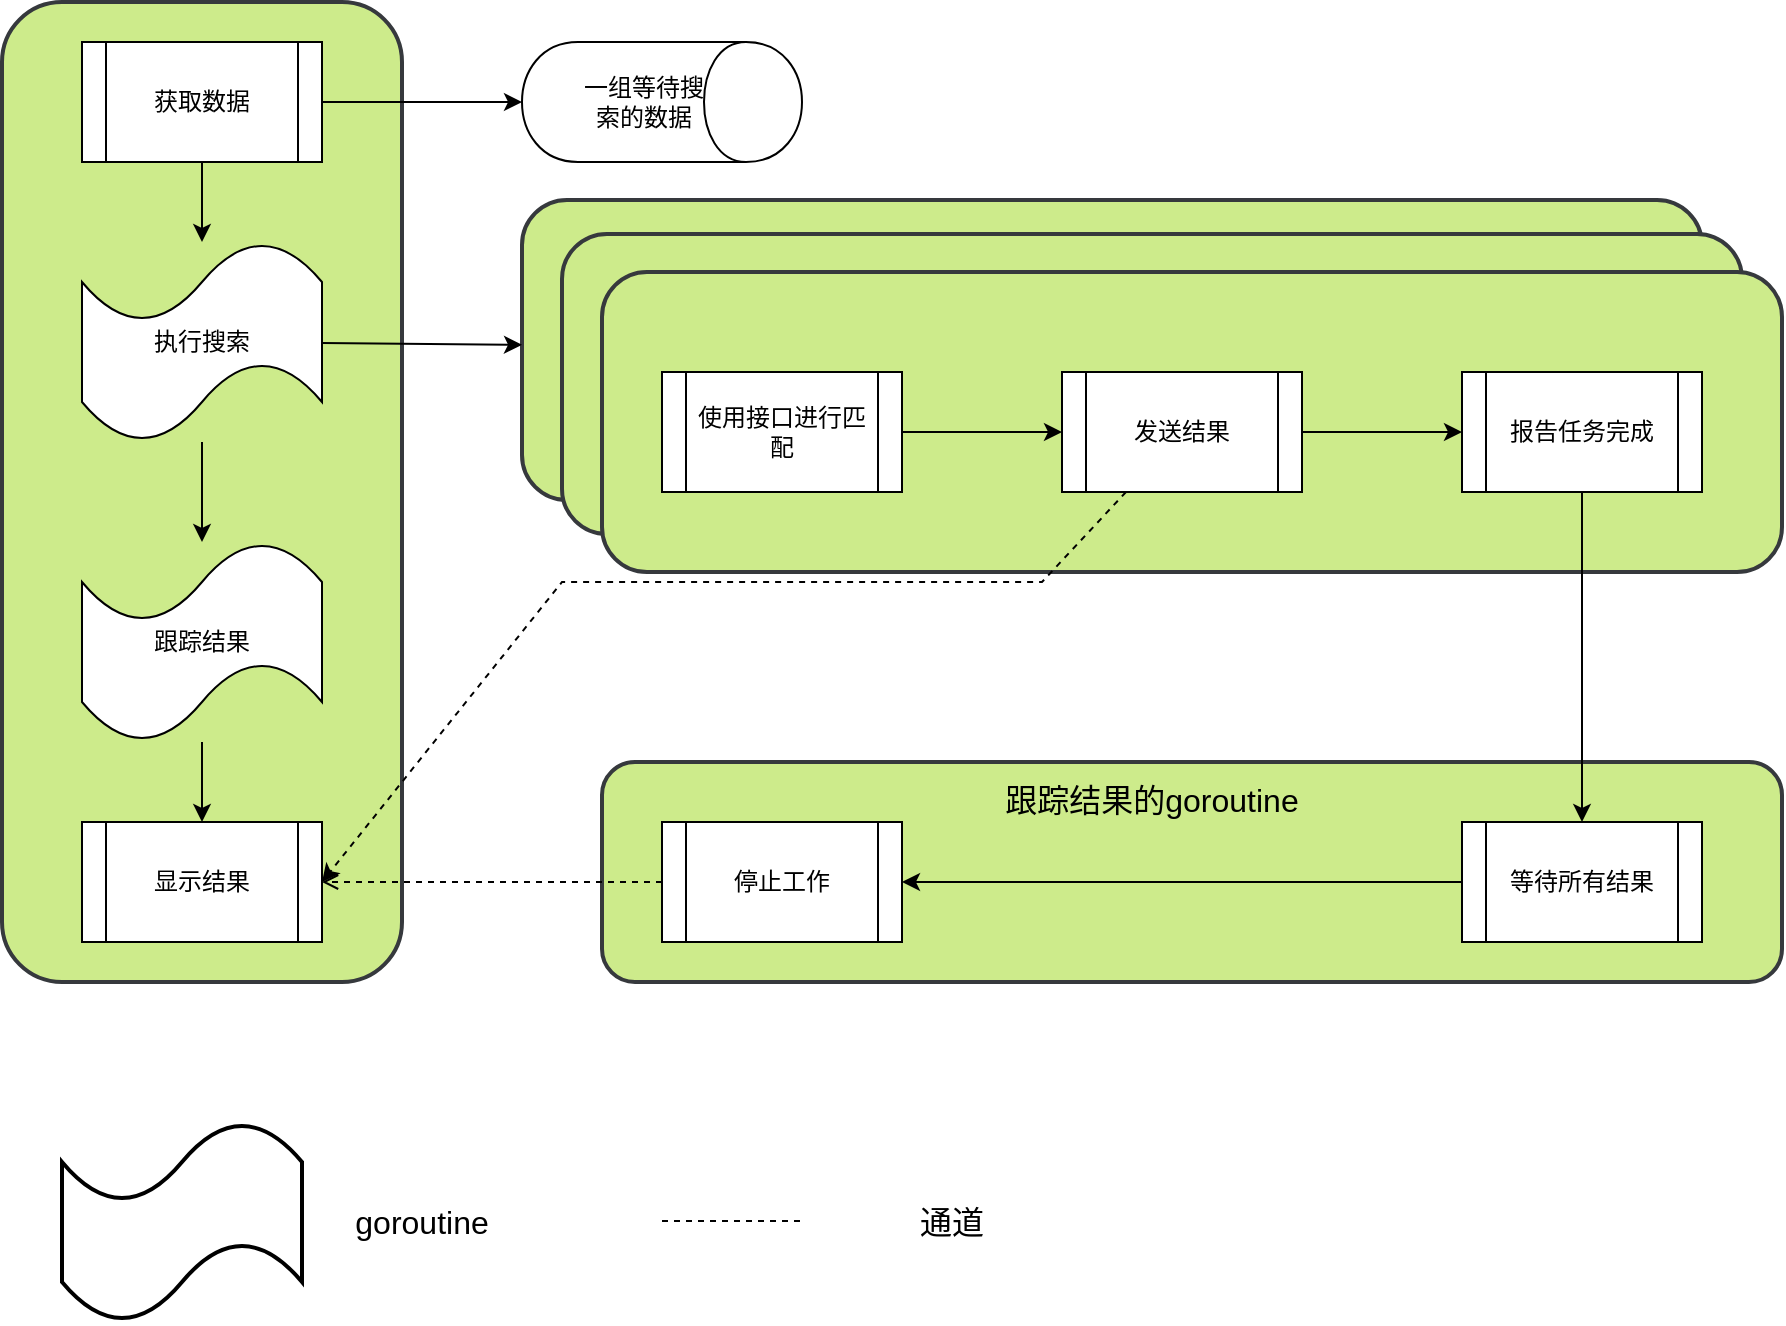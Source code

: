<mxfile version="14.6.13" type="device"><diagram id="-4r-WiW7WUi90w1hA0ic" name="第 1 页"><mxGraphModel dx="1298" dy="892" grid="1" gridSize="10" guides="1" tooltips="1" connect="1" arrows="1" fold="1" page="1" pageScale="1" pageWidth="827" pageHeight="1169" math="0" shadow="0"><root><mxCell id="0"/><mxCell id="1" parent="0"/><mxCell id="aQr9kIrGI8TH691ns-Z4-48" value="" style="rounded=1;whiteSpace=wrap;html=1;strokeWidth=2;fillWeight=4;hachureGap=8;hachureAngle=45;sketch=0;fillColor=#cdeb8b;strokeColor=#36393d;" vertex="1" parent="1"><mxGeometry x="340" y="229" width="590" height="150" as="geometry"/></mxCell><mxCell id="aQr9kIrGI8TH691ns-Z4-47" value="" style="rounded=1;whiteSpace=wrap;html=1;strokeWidth=2;fillWeight=4;hachureGap=8;hachureAngle=45;sketch=0;fillColor=#cdeb8b;strokeColor=#36393d;" vertex="1" parent="1"><mxGeometry x="360" y="246" width="590" height="150" as="geometry"/></mxCell><mxCell id="aQr9kIrGI8TH691ns-Z4-45" value="" style="rounded=1;whiteSpace=wrap;html=1;strokeWidth=2;fillWeight=4;hachureGap=8;hachureAngle=45;sketch=0;fillColor=#cdeb8b;strokeColor=#36393d;" vertex="1" parent="1"><mxGeometry x="380" y="265" width="590" height="150" as="geometry"/></mxCell><mxCell id="aQr9kIrGI8TH691ns-Z4-43" value="" style="rounded=1;whiteSpace=wrap;html=1;strokeWidth=2;fillWeight=4;hachureGap=8;hachureAngle=45;sketch=0;fillColor=#cdeb8b;strokeColor=#36393d;" vertex="1" parent="1"><mxGeometry x="380" y="510" width="590" height="110" as="geometry"/></mxCell><mxCell id="aQr9kIrGI8TH691ns-Z4-18" value="" style="rounded=1;whiteSpace=wrap;html=1;strokeColor=#36393d;sketch=0;strokeWidth=2;fillColor=#cdeb8b;fillWeight=4;hachureGap=8;hachureAngle=45;" vertex="1" parent="1"><mxGeometry x="80" y="130" width="200" height="490" as="geometry"/></mxCell><mxCell id="aQr9kIrGI8TH691ns-Z4-7" value="" style="edgeStyle=orthogonalEdgeStyle;rounded=0;orthogonalLoop=1;jettySize=auto;html=1;" edge="1" parent="1" source="aQr9kIrGI8TH691ns-Z4-1" target="aQr9kIrGI8TH691ns-Z4-2"><mxGeometry relative="1" as="geometry"/></mxCell><mxCell id="aQr9kIrGI8TH691ns-Z4-20" value="" style="edgeStyle=orthogonalEdgeStyle;rounded=0;orthogonalLoop=1;jettySize=auto;html=1;" edge="1" parent="1" source="aQr9kIrGI8TH691ns-Z4-1" target="aQr9kIrGI8TH691ns-Z4-19"><mxGeometry relative="1" as="geometry"/></mxCell><mxCell id="aQr9kIrGI8TH691ns-Z4-1" value="获取数据" style="shape=process;whiteSpace=wrap;html=1;backgroundOutline=1;" vertex="1" parent="1"><mxGeometry x="120" y="150" width="120" height="60" as="geometry"/></mxCell><mxCell id="aQr9kIrGI8TH691ns-Z4-8" value="" style="edgeStyle=orthogonalEdgeStyle;rounded=0;orthogonalLoop=1;jettySize=auto;html=1;" edge="1" parent="1" source="aQr9kIrGI8TH691ns-Z4-2" target="aQr9kIrGI8TH691ns-Z4-3"><mxGeometry relative="1" as="geometry"/></mxCell><mxCell id="aQr9kIrGI8TH691ns-Z4-49" value="" style="edgeStyle=none;rounded=0;orthogonalLoop=1;jettySize=auto;html=1;" edge="1" parent="1" source="aQr9kIrGI8TH691ns-Z4-2" target="aQr9kIrGI8TH691ns-Z4-48"><mxGeometry relative="1" as="geometry"><mxPoint x="341" y="295" as="targetPoint"/></mxGeometry></mxCell><mxCell id="aQr9kIrGI8TH691ns-Z4-2" value="执行搜索" style="shape=tape;whiteSpace=wrap;html=1;" vertex="1" parent="1"><mxGeometry x="120" y="250" width="120" height="100" as="geometry"/></mxCell><mxCell id="aQr9kIrGI8TH691ns-Z4-11" value="" style="edgeStyle=orthogonalEdgeStyle;rounded=0;orthogonalLoop=1;jettySize=auto;html=1;" edge="1" parent="1" source="aQr9kIrGI8TH691ns-Z4-3" target="aQr9kIrGI8TH691ns-Z4-4"><mxGeometry relative="1" as="geometry"/></mxCell><mxCell id="aQr9kIrGI8TH691ns-Z4-3" value="跟踪结果" style="shape=tape;whiteSpace=wrap;html=1;" vertex="1" parent="1"><mxGeometry x="120" y="400" width="120" height="100" as="geometry"/></mxCell><mxCell id="aQr9kIrGI8TH691ns-Z4-4" value="显示结果" style="shape=process;whiteSpace=wrap;html=1;backgroundOutline=1;" vertex="1" parent="1"><mxGeometry x="120" y="540" width="120" height="60" as="geometry"/></mxCell><mxCell id="aQr9kIrGI8TH691ns-Z4-19" value="一组等待搜&lt;br&gt;索的数据" style="shape=cylinder;whiteSpace=wrap;html=1;boundedLbl=1;backgroundOutline=1;direction=south;" vertex="1" parent="1"><mxGeometry x="340" y="150" width="140" height="60" as="geometry"/></mxCell><mxCell id="aQr9kIrGI8TH691ns-Z4-29" value="" style="edgeStyle=orthogonalEdgeStyle;rounded=0;orthogonalLoop=1;jettySize=auto;html=1;" edge="1" parent="1" source="aQr9kIrGI8TH691ns-Z4-27" target="aQr9kIrGI8TH691ns-Z4-28"><mxGeometry relative="1" as="geometry"/></mxCell><mxCell id="aQr9kIrGI8TH691ns-Z4-27" value="使用接口进行匹配" style="shape=process;whiteSpace=wrap;html=1;backgroundOutline=1;" vertex="1" parent="1"><mxGeometry x="410" y="315" width="120" height="60" as="geometry"/></mxCell><mxCell id="aQr9kIrGI8TH691ns-Z4-31" value="" style="edgeStyle=orthogonalEdgeStyle;rounded=0;orthogonalLoop=1;jettySize=auto;html=1;" edge="1" parent="1" source="aQr9kIrGI8TH691ns-Z4-28" target="aQr9kIrGI8TH691ns-Z4-30"><mxGeometry relative="1" as="geometry"/></mxCell><mxCell id="aQr9kIrGI8TH691ns-Z4-42" style="rounded=0;orthogonalLoop=1;jettySize=auto;html=1;entryX=1;entryY=0.5;entryDx=0;entryDy=0;dashed=1;" edge="1" parent="1" source="aQr9kIrGI8TH691ns-Z4-28" target="aQr9kIrGI8TH691ns-Z4-4"><mxGeometry relative="1" as="geometry"><Array as="points"><mxPoint x="600" y="420"/><mxPoint x="360" y="420"/></Array></mxGeometry></mxCell><mxCell id="aQr9kIrGI8TH691ns-Z4-28" value="发送结果" style="shape=process;whiteSpace=wrap;html=1;backgroundOutline=1;" vertex="1" parent="1"><mxGeometry x="610" y="315" width="120" height="60" as="geometry"/></mxCell><mxCell id="aQr9kIrGI8TH691ns-Z4-33" value="" style="edgeStyle=orthogonalEdgeStyle;rounded=0;orthogonalLoop=1;jettySize=auto;html=1;" edge="1" parent="1" source="aQr9kIrGI8TH691ns-Z4-30" target="aQr9kIrGI8TH691ns-Z4-32"><mxGeometry relative="1" as="geometry"/></mxCell><mxCell id="aQr9kIrGI8TH691ns-Z4-30" value="报告任务完成" style="shape=process;whiteSpace=wrap;html=1;backgroundOutline=1;" vertex="1" parent="1"><mxGeometry x="810" y="315" width="120" height="60" as="geometry"/></mxCell><mxCell id="aQr9kIrGI8TH691ns-Z4-35" value="" style="edgeStyle=orthogonalEdgeStyle;rounded=0;orthogonalLoop=1;jettySize=auto;html=1;" edge="1" parent="1" source="aQr9kIrGI8TH691ns-Z4-32" target="aQr9kIrGI8TH691ns-Z4-34"><mxGeometry relative="1" as="geometry"/></mxCell><mxCell id="aQr9kIrGI8TH691ns-Z4-32" value="等待所有结果" style="shape=process;whiteSpace=wrap;html=1;backgroundOutline=1;" vertex="1" parent="1"><mxGeometry x="810" y="540" width="120" height="60" as="geometry"/></mxCell><mxCell id="aQr9kIrGI8TH691ns-Z4-34" value="停止工作" style="shape=process;whiteSpace=wrap;html=1;backgroundOutline=1;" vertex="1" parent="1"><mxGeometry x="410" y="540" width="120" height="60" as="geometry"/></mxCell><mxCell id="aQr9kIrGI8TH691ns-Z4-36" value="" style="html=1;verticalAlign=bottom;labelBackgroundColor=none;endArrow=open;endFill=0;dashed=1;exitX=0;exitY=0.5;exitDx=0;exitDy=0;entryX=1;entryY=0.5;entryDx=0;entryDy=0;" edge="1" parent="1" source="aQr9kIrGI8TH691ns-Z4-34" target="aQr9kIrGI8TH691ns-Z4-4"><mxGeometry width="160" relative="1" as="geometry"><mxPoint x="340" y="374.71" as="sourcePoint"/><mxPoint x="500" y="374.71" as="targetPoint"/></mxGeometry></mxCell><mxCell id="aQr9kIrGI8TH691ns-Z4-46" value="&lt;font style=&quot;font-size: 16px&quot;&gt;跟踪结果的goroutine&lt;/font&gt;" style="text;html=1;strokeColor=none;fillColor=none;align=center;verticalAlign=middle;whiteSpace=wrap;rounded=0;sketch=0;" vertex="1" parent="1"><mxGeometry x="550" y="519" width="210" height="20" as="geometry"/></mxCell><mxCell id="aQr9kIrGI8TH691ns-Z4-50" value="" style="shape=tape;whiteSpace=wrap;html=1;sketch=0;strokeWidth=2;" vertex="1" parent="1"><mxGeometry x="110" y="690" width="120" height="100" as="geometry"/></mxCell><mxCell id="aQr9kIrGI8TH691ns-Z4-51" value="&lt;font style=&quot;font-size: 16px&quot;&gt;goroutine&lt;/font&gt;" style="text;html=1;strokeColor=none;fillColor=none;align=center;verticalAlign=middle;whiteSpace=wrap;rounded=0;sketch=0;" vertex="1" parent="1"><mxGeometry x="270" y="730" width="40" height="20" as="geometry"/></mxCell><mxCell id="aQr9kIrGI8TH691ns-Z4-52" value="" style="endArrow=none;dashed=1;html=1;" edge="1" parent="1"><mxGeometry width="50" height="50" relative="1" as="geometry"><mxPoint x="410" y="739.5" as="sourcePoint"/><mxPoint x="480" y="739.5" as="targetPoint"/></mxGeometry></mxCell><mxCell id="aQr9kIrGI8TH691ns-Z4-53" value="&lt;span style=&quot;font-size: 16px&quot;&gt;通道&lt;/span&gt;" style="text;html=1;strokeColor=none;fillColor=none;align=center;verticalAlign=middle;whiteSpace=wrap;rounded=0;sketch=0;" vertex="1" parent="1"><mxGeometry x="535" y="730" width="40" height="20" as="geometry"/></mxCell></root></mxGraphModel></diagram></mxfile>